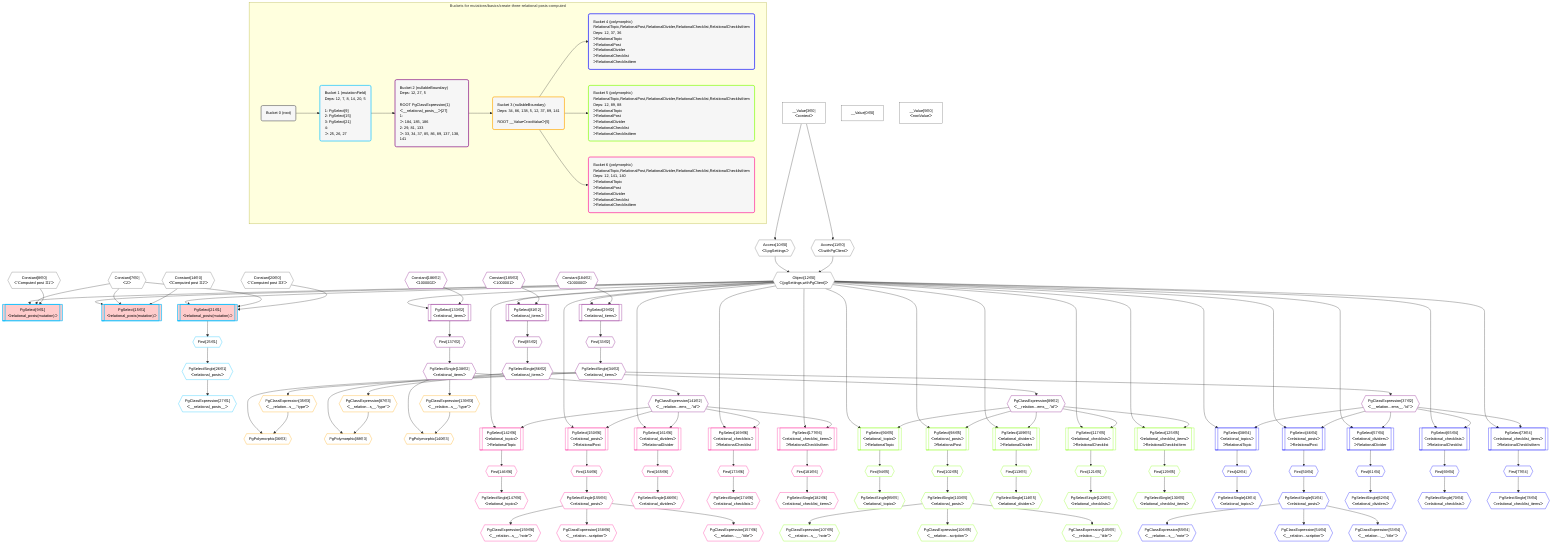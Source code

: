 %%{init: {'themeVariables': { 'fontSize': '12px'}}}%%
graph TD
    classDef path fill:#eee,stroke:#000,color:#000
    classDef plan fill:#fff,stroke-width:1px,color:#000
    classDef itemplan fill:#fff,stroke-width:2px,color:#000
    classDef unbatchedplan fill:#dff,stroke-width:1px,color:#000
    classDef sideeffectplan fill:#fcc,stroke-width:2px,color:#000
    classDef bucket fill:#f6f6f6,color:#000,stroke-width:2px,text-align:left


    %% plan dependencies
    Object12{{"Object[12∈0]<br />ᐸ{pgSettings,withPgClient}ᐳ"}}:::plan
    Access10{{"Access[10∈0]<br />ᐸ3.pgSettingsᐳ"}}:::plan
    Access11{{"Access[11∈0]<br />ᐸ3.withPgClientᐳ"}}:::plan
    Access10 & Access11 --> Object12
    __Value3["__Value[3∈0]<br />ᐸcontextᐳ"]:::plan
    __Value3 --> Access10
    __Value3 --> Access11
    __Value0["__Value[0∈0]"]:::plan
    __Value5["__Value[5∈0]<br />ᐸrootValueᐳ"]:::plan
    Constant7{{"Constant[7∈0]<br />ᐸ2ᐳ"}}:::plan
    Constant8{{"Constant[8∈0]<br />ᐸ'Computed post ꖛ1'ᐳ"}}:::plan
    Constant14{{"Constant[14∈0]<br />ᐸ'Computed post ꖛ2'ᐳ"}}:::plan
    Constant20{{"Constant[20∈0]<br />ᐸ'Computed post ꖛ3'ᐳ"}}:::plan
    PgSelect9[["PgSelect[9∈1]<br />ᐸrelational_posts(mutation)ᐳ"]]:::sideeffectplan
    Object12 & Constant7 & Constant8 --> PgSelect9
    PgSelect15[["PgSelect[15∈1]<br />ᐸrelational_posts(mutation)ᐳ"]]:::sideeffectplan
    Object12 & Constant7 & Constant14 --> PgSelect15
    PgSelect21[["PgSelect[21∈1]<br />ᐸrelational_posts(mutation)ᐳ"]]:::sideeffectplan
    Object12 & Constant7 & Constant20 --> PgSelect21
    First25{{"First[25∈1]"}}:::plan
    PgSelect21 --> First25
    PgSelectSingle26{{"PgSelectSingle[26∈1]<br />ᐸrelational_postsᐳ"}}:::plan
    First25 --> PgSelectSingle26
    PgClassExpression27{{"PgClassExpression[27∈1]<br />ᐸ__relational_posts__ᐳ"}}:::plan
    PgSelectSingle26 --> PgClassExpression27
    PgSelect29[["PgSelect[29∈2]<br />ᐸrelational_itemsᐳ"]]:::plan
    Constant184{{"Constant[184∈2]<br />ᐸ1000000ᐳ"}}:::plan
    Object12 & Constant184 --> PgSelect29
    PgSelect81[["PgSelect[81∈2]<br />ᐸrelational_itemsᐳ"]]:::plan
    Constant185{{"Constant[185∈2]<br />ᐸ1000001ᐳ"}}:::plan
    Object12 & Constant185 --> PgSelect81
    PgSelect133[["PgSelect[133∈2]<br />ᐸrelational_itemsᐳ"]]:::plan
    Constant186{{"Constant[186∈2]<br />ᐸ1000002ᐳ"}}:::plan
    Object12 & Constant186 --> PgSelect133
    First33{{"First[33∈2]"}}:::plan
    PgSelect29 --> First33
    PgSelectSingle34{{"PgSelectSingle[34∈2]<br />ᐸrelational_itemsᐳ"}}:::plan
    First33 --> PgSelectSingle34
    PgClassExpression37{{"PgClassExpression[37∈2]<br />ᐸ__relation...ems__.”id”ᐳ"}}:::plan
    PgSelectSingle34 --> PgClassExpression37
    First85{{"First[85∈2]"}}:::plan
    PgSelect81 --> First85
    PgSelectSingle86{{"PgSelectSingle[86∈2]<br />ᐸrelational_itemsᐳ"}}:::plan
    First85 --> PgSelectSingle86
    PgClassExpression89{{"PgClassExpression[89∈2]<br />ᐸ__relation...ems__.”id”ᐳ"}}:::plan
    PgSelectSingle86 --> PgClassExpression89
    First137{{"First[137∈2]"}}:::plan
    PgSelect133 --> First137
    PgSelectSingle138{{"PgSelectSingle[138∈2]<br />ᐸrelational_itemsᐳ"}}:::plan
    First137 --> PgSelectSingle138
    PgClassExpression141{{"PgClassExpression[141∈2]<br />ᐸ__relation...ems__.”id”ᐳ"}}:::plan
    PgSelectSingle138 --> PgClassExpression141
    PgPolymorphic36{{"PgPolymorphic[36∈3]"}}:::plan
    PgClassExpression35{{"PgClassExpression[35∈3]<br />ᐸ__relation...s__.”type”ᐳ"}}:::plan
    PgSelectSingle34 & PgClassExpression35 --> PgPolymorphic36
    PgPolymorphic88{{"PgPolymorphic[88∈3]"}}:::plan
    PgClassExpression87{{"PgClassExpression[87∈3]<br />ᐸ__relation...s__.”type”ᐳ"}}:::plan
    PgSelectSingle86 & PgClassExpression87 --> PgPolymorphic88
    PgPolymorphic140{{"PgPolymorphic[140∈3]"}}:::plan
    PgClassExpression139{{"PgClassExpression[139∈3]<br />ᐸ__relation...s__.”type”ᐳ"}}:::plan
    PgSelectSingle138 & PgClassExpression139 --> PgPolymorphic140
    PgSelectSingle34 --> PgClassExpression35
    PgSelectSingle86 --> PgClassExpression87
    PgSelectSingle138 --> PgClassExpression139
    PgSelect142[["PgSelect[142∈6]<br />ᐸrelational_topicsᐳ<br />ᐳRelationalTopic"]]:::plan
    Object12 & PgClassExpression141 --> PgSelect142
    PgSelect150[["PgSelect[150∈6]<br />ᐸrelational_postsᐳ<br />ᐳRelationalPost"]]:::plan
    Object12 & PgClassExpression141 --> PgSelect150
    PgSelect161[["PgSelect[161∈6]<br />ᐸrelational_dividersᐳ<br />ᐳRelationalDivider"]]:::plan
    Object12 & PgClassExpression141 --> PgSelect161
    PgSelect169[["PgSelect[169∈6]<br />ᐸrelational_checklistsᐳ<br />ᐳRelationalChecklist"]]:::plan
    Object12 & PgClassExpression141 --> PgSelect169
    PgSelect177[["PgSelect[177∈6]<br />ᐸrelational_checklist_itemsᐳ<br />ᐳRelationalChecklistItem"]]:::plan
    Object12 & PgClassExpression141 --> PgSelect177
    First146{{"First[146∈6]"}}:::plan
    PgSelect142 --> First146
    PgSelectSingle147{{"PgSelectSingle[147∈6]<br />ᐸrelational_topicsᐳ"}}:::plan
    First146 --> PgSelectSingle147
    First154{{"First[154∈6]"}}:::plan
    PgSelect150 --> First154
    PgSelectSingle155{{"PgSelectSingle[155∈6]<br />ᐸrelational_postsᐳ"}}:::plan
    First154 --> PgSelectSingle155
    PgClassExpression157{{"PgClassExpression[157∈6]<br />ᐸ__relation...__.”title”ᐳ"}}:::plan
    PgSelectSingle155 --> PgClassExpression157
    PgClassExpression158{{"PgClassExpression[158∈6]<br />ᐸ__relation...scription”ᐳ"}}:::plan
    PgSelectSingle155 --> PgClassExpression158
    PgClassExpression159{{"PgClassExpression[159∈6]<br />ᐸ__relation...s__.”note”ᐳ"}}:::plan
    PgSelectSingle155 --> PgClassExpression159
    First165{{"First[165∈6]"}}:::plan
    PgSelect161 --> First165
    PgSelectSingle166{{"PgSelectSingle[166∈6]<br />ᐸrelational_dividersᐳ"}}:::plan
    First165 --> PgSelectSingle166
    First173{{"First[173∈6]"}}:::plan
    PgSelect169 --> First173
    PgSelectSingle174{{"PgSelectSingle[174∈6]<br />ᐸrelational_checklistsᐳ"}}:::plan
    First173 --> PgSelectSingle174
    First181{{"First[181∈6]"}}:::plan
    PgSelect177 --> First181
    PgSelectSingle182{{"PgSelectSingle[182∈6]<br />ᐸrelational_checklist_itemsᐳ"}}:::plan
    First181 --> PgSelectSingle182
    PgSelect90[["PgSelect[90∈5]<br />ᐸrelational_topicsᐳ<br />ᐳRelationalTopic"]]:::plan
    Object12 & PgClassExpression89 --> PgSelect90
    PgSelect98[["PgSelect[98∈5]<br />ᐸrelational_postsᐳ<br />ᐳRelationalPost"]]:::plan
    Object12 & PgClassExpression89 --> PgSelect98
    PgSelect109[["PgSelect[109∈5]<br />ᐸrelational_dividersᐳ<br />ᐳRelationalDivider"]]:::plan
    Object12 & PgClassExpression89 --> PgSelect109
    PgSelect117[["PgSelect[117∈5]<br />ᐸrelational_checklistsᐳ<br />ᐳRelationalChecklist"]]:::plan
    Object12 & PgClassExpression89 --> PgSelect117
    PgSelect125[["PgSelect[125∈5]<br />ᐸrelational_checklist_itemsᐳ<br />ᐳRelationalChecklistItem"]]:::plan
    Object12 & PgClassExpression89 --> PgSelect125
    First94{{"First[94∈5]"}}:::plan
    PgSelect90 --> First94
    PgSelectSingle95{{"PgSelectSingle[95∈5]<br />ᐸrelational_topicsᐳ"}}:::plan
    First94 --> PgSelectSingle95
    First102{{"First[102∈5]"}}:::plan
    PgSelect98 --> First102
    PgSelectSingle103{{"PgSelectSingle[103∈5]<br />ᐸrelational_postsᐳ"}}:::plan
    First102 --> PgSelectSingle103
    PgClassExpression105{{"PgClassExpression[105∈5]<br />ᐸ__relation...__.”title”ᐳ"}}:::plan
    PgSelectSingle103 --> PgClassExpression105
    PgClassExpression106{{"PgClassExpression[106∈5]<br />ᐸ__relation...scription”ᐳ"}}:::plan
    PgSelectSingle103 --> PgClassExpression106
    PgClassExpression107{{"PgClassExpression[107∈5]<br />ᐸ__relation...s__.”note”ᐳ"}}:::plan
    PgSelectSingle103 --> PgClassExpression107
    First113{{"First[113∈5]"}}:::plan
    PgSelect109 --> First113
    PgSelectSingle114{{"PgSelectSingle[114∈5]<br />ᐸrelational_dividersᐳ"}}:::plan
    First113 --> PgSelectSingle114
    First121{{"First[121∈5]"}}:::plan
    PgSelect117 --> First121
    PgSelectSingle122{{"PgSelectSingle[122∈5]<br />ᐸrelational_checklistsᐳ"}}:::plan
    First121 --> PgSelectSingle122
    First129{{"First[129∈5]"}}:::plan
    PgSelect125 --> First129
    PgSelectSingle130{{"PgSelectSingle[130∈5]<br />ᐸrelational_checklist_itemsᐳ"}}:::plan
    First129 --> PgSelectSingle130
    PgSelect38[["PgSelect[38∈4]<br />ᐸrelational_topicsᐳ<br />ᐳRelationalTopic"]]:::plan
    Object12 & PgClassExpression37 --> PgSelect38
    PgSelect46[["PgSelect[46∈4]<br />ᐸrelational_postsᐳ<br />ᐳRelationalPost"]]:::plan
    Object12 & PgClassExpression37 --> PgSelect46
    PgSelect57[["PgSelect[57∈4]<br />ᐸrelational_dividersᐳ<br />ᐳRelationalDivider"]]:::plan
    Object12 & PgClassExpression37 --> PgSelect57
    PgSelect65[["PgSelect[65∈4]<br />ᐸrelational_checklistsᐳ<br />ᐳRelationalChecklist"]]:::plan
    Object12 & PgClassExpression37 --> PgSelect65
    PgSelect73[["PgSelect[73∈4]<br />ᐸrelational_checklist_itemsᐳ<br />ᐳRelationalChecklistItem"]]:::plan
    Object12 & PgClassExpression37 --> PgSelect73
    First42{{"First[42∈4]"}}:::plan
    PgSelect38 --> First42
    PgSelectSingle43{{"PgSelectSingle[43∈4]<br />ᐸrelational_topicsᐳ"}}:::plan
    First42 --> PgSelectSingle43
    First50{{"First[50∈4]"}}:::plan
    PgSelect46 --> First50
    PgSelectSingle51{{"PgSelectSingle[51∈4]<br />ᐸrelational_postsᐳ"}}:::plan
    First50 --> PgSelectSingle51
    PgClassExpression53{{"PgClassExpression[53∈4]<br />ᐸ__relation...__.”title”ᐳ"}}:::plan
    PgSelectSingle51 --> PgClassExpression53
    PgClassExpression54{{"PgClassExpression[54∈4]<br />ᐸ__relation...scription”ᐳ"}}:::plan
    PgSelectSingle51 --> PgClassExpression54
    PgClassExpression55{{"PgClassExpression[55∈4]<br />ᐸ__relation...s__.”note”ᐳ"}}:::plan
    PgSelectSingle51 --> PgClassExpression55
    First61{{"First[61∈4]"}}:::plan
    PgSelect57 --> First61
    PgSelectSingle62{{"PgSelectSingle[62∈4]<br />ᐸrelational_dividersᐳ"}}:::plan
    First61 --> PgSelectSingle62
    First69{{"First[69∈4]"}}:::plan
    PgSelect65 --> First69
    PgSelectSingle70{{"PgSelectSingle[70∈4]<br />ᐸrelational_checklistsᐳ"}}:::plan
    First69 --> PgSelectSingle70
    First77{{"First[77∈4]"}}:::plan
    PgSelect73 --> First77
    PgSelectSingle78{{"PgSelectSingle[78∈4]<br />ᐸrelational_checklist_itemsᐳ"}}:::plan
    First77 --> PgSelectSingle78

    %% define steps

    subgraph "Buckets for mutations/basics/create-three-relational-posts-computed"
    Bucket0("Bucket 0 (root)"):::bucket
    classDef bucket0 stroke:#696969
    class Bucket0,__Value0,__Value3,__Value5,Constant7,Constant8,Access10,Access11,Object12,Constant14,Constant20 bucket0
    Bucket1("Bucket 1 (mutationField)<br />Deps: 12, 7, 8, 14, 20, 5<br /><br />1: PgSelect[9]<br />2: PgSelect[15]<br />3: PgSelect[21]<br />4: <br />ᐳ: 25, 26, 27"):::bucket
    classDef bucket1 stroke:#00bfff
    class Bucket1,PgSelect9,PgSelect15,PgSelect21,First25,PgSelectSingle26,PgClassExpression27 bucket1
    Bucket2("Bucket 2 (nullableBoundary)<br />Deps: 12, 27, 5<br /><br />ROOT PgClassExpression{1}ᐸ__relational_posts__ᐳ[27]<br />1: <br />ᐳ: 184, 185, 186<br />2: 29, 81, 133<br />ᐳ: 33, 34, 37, 85, 86, 89, 137, 138, 141"):::bucket
    classDef bucket2 stroke:#7f007f
    class Bucket2,PgSelect29,First33,PgSelectSingle34,PgClassExpression37,PgSelect81,First85,PgSelectSingle86,PgClassExpression89,PgSelect133,First137,PgSelectSingle138,PgClassExpression141,Constant184,Constant185,Constant186 bucket2
    Bucket3("Bucket 3 (nullableBoundary)<br />Deps: 34, 86, 138, 5, 12, 37, 89, 141<br /><br />ROOT __ValueᐸrootValueᐳ[5]"):::bucket
    classDef bucket3 stroke:#ffa500
    class Bucket3,PgClassExpression35,PgPolymorphic36,PgClassExpression87,PgPolymorphic88,PgClassExpression139,PgPolymorphic140 bucket3
    Bucket4("Bucket 4 (polymorphic)<br />RelationalTopic,RelationalPost,RelationalDivider,RelationalChecklist,RelationalChecklistItem<br />Deps: 12, 37, 36<br />ᐳRelationalTopic<br />ᐳRelationalPost<br />ᐳRelationalDivider<br />ᐳRelationalChecklist<br />ᐳRelationalChecklistItem"):::bucket
    classDef bucket4 stroke:#0000ff
    class Bucket4,PgSelect38,First42,PgSelectSingle43,PgSelect46,First50,PgSelectSingle51,PgClassExpression53,PgClassExpression54,PgClassExpression55,PgSelect57,First61,PgSelectSingle62,PgSelect65,First69,PgSelectSingle70,PgSelect73,First77,PgSelectSingle78 bucket4
    Bucket5("Bucket 5 (polymorphic)<br />RelationalTopic,RelationalPost,RelationalDivider,RelationalChecklist,RelationalChecklistItem<br />Deps: 12, 89, 88<br />ᐳRelationalTopic<br />ᐳRelationalPost<br />ᐳRelationalDivider<br />ᐳRelationalChecklist<br />ᐳRelationalChecklistItem"):::bucket
    classDef bucket5 stroke:#7fff00
    class Bucket5,PgSelect90,First94,PgSelectSingle95,PgSelect98,First102,PgSelectSingle103,PgClassExpression105,PgClassExpression106,PgClassExpression107,PgSelect109,First113,PgSelectSingle114,PgSelect117,First121,PgSelectSingle122,PgSelect125,First129,PgSelectSingle130 bucket5
    Bucket6("Bucket 6 (polymorphic)<br />RelationalTopic,RelationalPost,RelationalDivider,RelationalChecklist,RelationalChecklistItem<br />Deps: 12, 141, 140<br />ᐳRelationalTopic<br />ᐳRelationalPost<br />ᐳRelationalDivider<br />ᐳRelationalChecklist<br />ᐳRelationalChecklistItem"):::bucket
    classDef bucket6 stroke:#ff1493
    class Bucket6,PgSelect142,First146,PgSelectSingle147,PgSelect150,First154,PgSelectSingle155,PgClassExpression157,PgClassExpression158,PgClassExpression159,PgSelect161,First165,PgSelectSingle166,PgSelect169,First173,PgSelectSingle174,PgSelect177,First181,PgSelectSingle182 bucket6
    Bucket0 --> Bucket1
    Bucket1 --> Bucket2
    Bucket2 --> Bucket3
    Bucket3 --> Bucket4 & Bucket5 & Bucket6
    end
